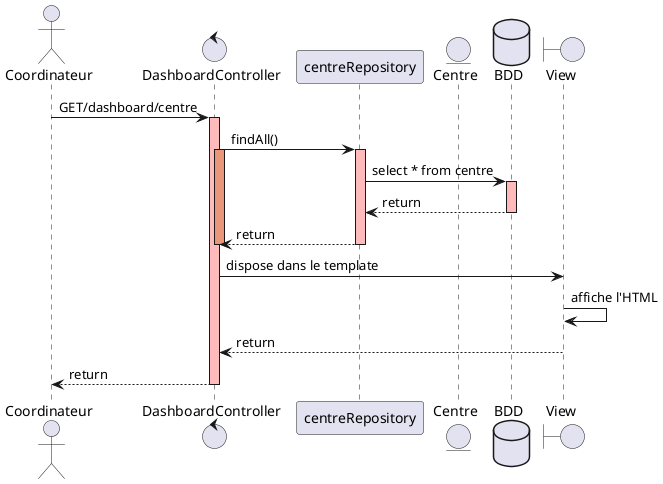 @startuml

actor Coordinateur
control "DashboardController" as DC
participant "centreRepository" as CR
entity "Centre" as C
database "BDD" as BDD
boundary "View" as V

Coordinateur -> DC: GET/dashboard/centre
activate DC #FFBBBB

DC -> CR: findAll()
activate DC #DarkSalmon
activate CR #FFBBBB

CR -> BDD: select * from centre
activate BDD #FFBBBB
BDD --> CR: return
deactivate BDD

CR --> DC: return
deactivate DC
deactivate CR

DC -> V: dispose dans le template
V -> V: affiche l'HTML
V --> DC: return

DC --> Coordinateur: return
deactivate DC
@enduml